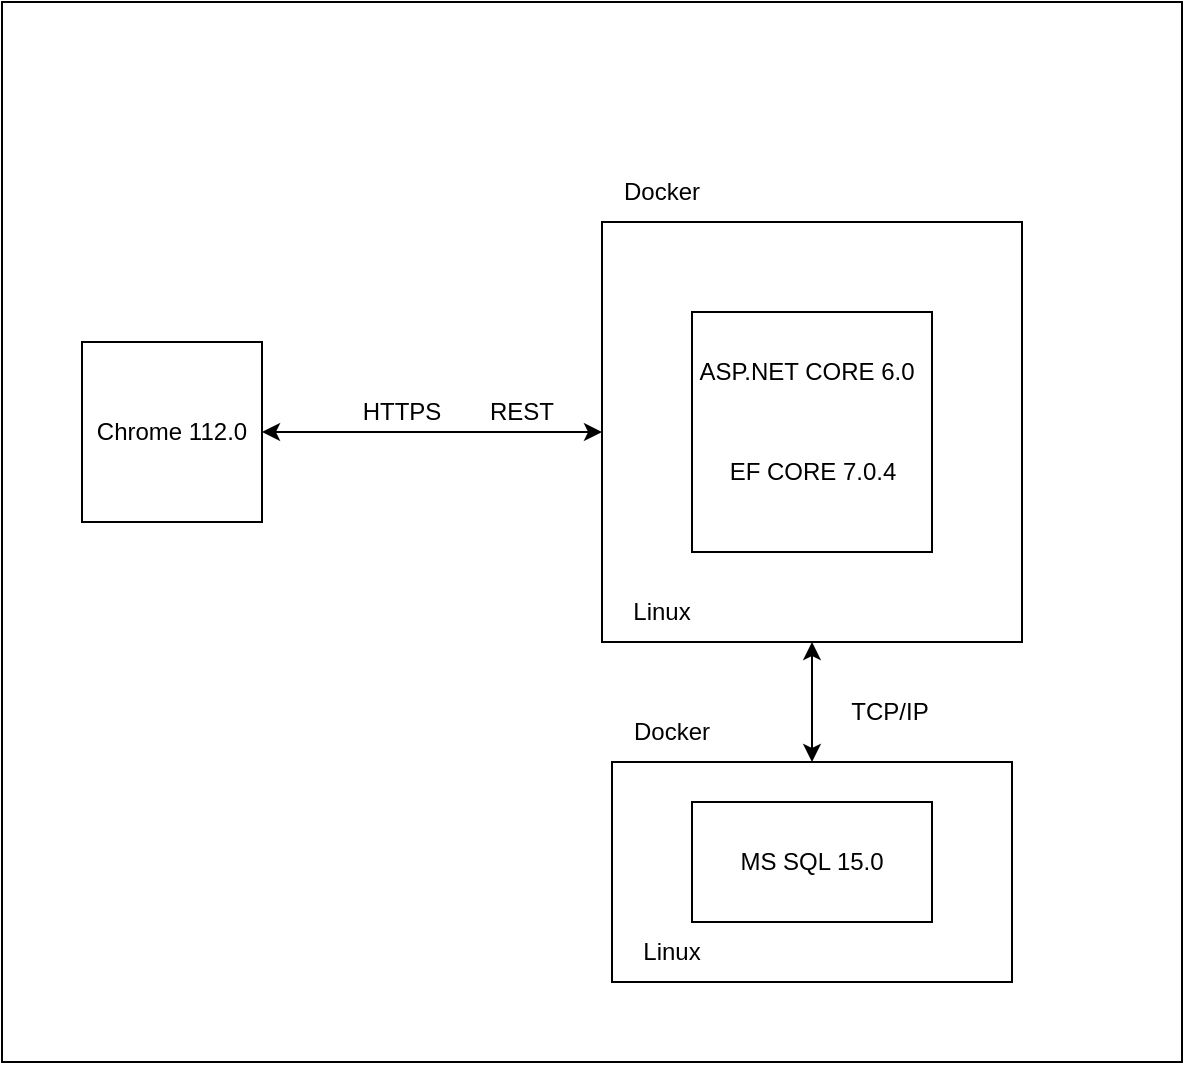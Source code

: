 <mxfile version="21.2.1" type="device">
  <diagram name="Страница 1" id="o59WYiCh2U5pCbCT0A5d">
    <mxGraphModel dx="1050" dy="549" grid="1" gridSize="10" guides="1" tooltips="1" connect="1" arrows="1" fold="1" page="1" pageScale="1" pageWidth="827" pageHeight="1169" math="0" shadow="0">
      <root>
        <mxCell id="0" />
        <mxCell id="1" parent="0" />
        <mxCell id="9_xgXR8UPco3un8wZ4w--1" value="" style="rounded=0;whiteSpace=wrap;html=1;" parent="1" vertex="1">
          <mxGeometry y="150" width="590" height="530" as="geometry" />
        </mxCell>
        <mxCell id="wEI1aN_TTay7DteAEaZw-2" value="Chrome 112.0" style="whiteSpace=wrap;html=1;aspect=fixed;" parent="1" vertex="1">
          <mxGeometry x="40" y="320" width="90" height="90" as="geometry" />
        </mxCell>
        <mxCell id="wEI1aN_TTay7DteAEaZw-3" value="" style="whiteSpace=wrap;html=1;aspect=fixed;" parent="1" vertex="1">
          <mxGeometry x="300" y="260" width="210" height="210" as="geometry" />
        </mxCell>
        <mxCell id="wEI1aN_TTay7DteAEaZw-4" value="Docker" style="text;html=1;strokeColor=none;fillColor=none;align=center;verticalAlign=middle;whiteSpace=wrap;rounded=0;" parent="1" vertex="1">
          <mxGeometry x="300" y="230" width="60" height="30" as="geometry" />
        </mxCell>
        <mxCell id="wEI1aN_TTay7DteAEaZw-5" value="" style="whiteSpace=wrap;html=1;aspect=fixed;" parent="1" vertex="1">
          <mxGeometry x="345" y="305" width="120" height="120" as="geometry" />
        </mxCell>
        <mxCell id="wEI1aN_TTay7DteAEaZw-6" value="ASP.NET CORE 6.0" style="text;html=1;strokeColor=none;fillColor=none;align=center;verticalAlign=middle;whiteSpace=wrap;rounded=0;" parent="1" vertex="1">
          <mxGeometry x="345" y="320" width="115" height="30" as="geometry" />
        </mxCell>
        <mxCell id="wEI1aN_TTay7DteAEaZw-7" value="EF CORE 7.0.4" style="text;html=1;strokeColor=none;fillColor=none;align=center;verticalAlign=middle;whiteSpace=wrap;rounded=0;" parent="1" vertex="1">
          <mxGeometry x="357.5" y="370" width="95" height="30" as="geometry" />
        </mxCell>
        <mxCell id="wEI1aN_TTay7DteAEaZw-8" value="Linux" style="text;html=1;strokeColor=none;fillColor=none;align=center;verticalAlign=middle;whiteSpace=wrap;rounded=0;" parent="1" vertex="1">
          <mxGeometry x="300" y="440" width="60" height="30" as="geometry" />
        </mxCell>
        <mxCell id="wEI1aN_TTay7DteAEaZw-9" value="" style="rounded=0;whiteSpace=wrap;html=1;" parent="1" vertex="1">
          <mxGeometry x="305" y="530" width="200" height="110" as="geometry" />
        </mxCell>
        <mxCell id="wEI1aN_TTay7DteAEaZw-10" value="MS SQL 15.0" style="rounded=0;whiteSpace=wrap;html=1;" parent="1" vertex="1">
          <mxGeometry x="345" y="550" width="120" height="60" as="geometry" />
        </mxCell>
        <mxCell id="wEI1aN_TTay7DteAEaZw-11" value="" style="endArrow=classic;startArrow=classic;html=1;rounded=0;exitX=1;exitY=0.5;exitDx=0;exitDy=0;entryX=0;entryY=0.5;entryDx=0;entryDy=0;" parent="1" source="wEI1aN_TTay7DteAEaZw-2" target="wEI1aN_TTay7DteAEaZw-3" edge="1">
          <mxGeometry width="50" height="50" relative="1" as="geometry">
            <mxPoint x="610" y="530" as="sourcePoint" />
            <mxPoint x="660" y="480" as="targetPoint" />
          </mxGeometry>
        </mxCell>
        <mxCell id="wEI1aN_TTay7DteAEaZw-13" value="HTTPS" style="text;html=1;strokeColor=none;fillColor=none;align=center;verticalAlign=middle;whiteSpace=wrap;rounded=0;" parent="1" vertex="1">
          <mxGeometry x="170" y="340" width="60" height="30" as="geometry" />
        </mxCell>
        <mxCell id="wEI1aN_TTay7DteAEaZw-14" value="REST" style="text;html=1;strokeColor=none;fillColor=none;align=center;verticalAlign=middle;whiteSpace=wrap;rounded=0;" parent="1" vertex="1">
          <mxGeometry x="230" y="340" width="60" height="30" as="geometry" />
        </mxCell>
        <mxCell id="wEI1aN_TTay7DteAEaZw-15" value="" style="endArrow=classic;startArrow=classic;html=1;rounded=0;entryX=0.5;entryY=1;entryDx=0;entryDy=0;exitX=0.5;exitY=0;exitDx=0;exitDy=0;" parent="1" source="wEI1aN_TTay7DteAEaZw-9" target="wEI1aN_TTay7DteAEaZw-3" edge="1">
          <mxGeometry width="50" height="50" relative="1" as="geometry">
            <mxPoint x="402.5" y="530" as="sourcePoint" />
            <mxPoint x="452.5" y="480" as="targetPoint" />
          </mxGeometry>
        </mxCell>
        <mxCell id="wEI1aN_TTay7DteAEaZw-16" value="TCP/IP" style="text;html=1;strokeColor=none;fillColor=none;align=center;verticalAlign=middle;whiteSpace=wrap;rounded=0;" parent="1" vertex="1">
          <mxGeometry x="414" y="490" width="60" height="30" as="geometry" />
        </mxCell>
        <mxCell id="wsOO3R_EGbv6MsD4gBYf-1" value="Docker" style="text;html=1;strokeColor=none;fillColor=none;align=center;verticalAlign=middle;whiteSpace=wrap;rounded=0;" vertex="1" parent="1">
          <mxGeometry x="305" y="500" width="60" height="30" as="geometry" />
        </mxCell>
        <mxCell id="wsOO3R_EGbv6MsD4gBYf-2" value="Linux" style="text;html=1;strokeColor=none;fillColor=none;align=center;verticalAlign=middle;whiteSpace=wrap;rounded=0;" vertex="1" parent="1">
          <mxGeometry x="305" y="610" width="60" height="30" as="geometry" />
        </mxCell>
      </root>
    </mxGraphModel>
  </diagram>
</mxfile>
